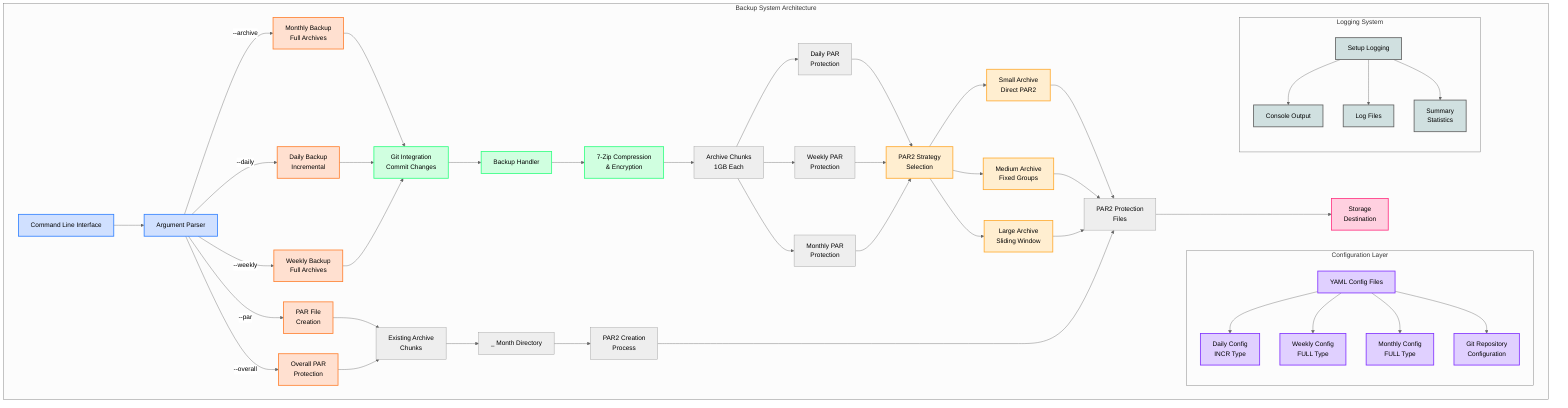 %%{init: {'theme': 'neutral'}}%%

flowchart TD
    subgraph "Backup System Architecture"
        CLI[Command Line Interface] --> Parser[Argument Parser]
        
        Parser -->|--archive| Monthly[Monthly Backup<br>Full Archives]
        Parser -->|--daily| Daily[Daily Backup<br>Incremental]
        Parser -->|--weekly| Weekly[Weekly Backup<br>Full Archives]
        Parser -->|--par| PAR[PAR File<br>Creation]
        Parser -->|--overall| OverallPAR[Overall PAR<br>Protection]
        
        subgraph "Configuration Layer"
            Config[YAML Config Files]
            Config --> DailyConfig[Daily Config<br>INCR Type]
            Config --> WeeklyConfig[Weekly Config<br>FULL Type]
            Config --> MonthlyConfig[Monthly Config<br>FULL Type]
            Config --> GitConfig[Git Repository<br>Configuration]
        end
        
        Monthly & Daily & Weekly --> GitIntegration[Git Integration<br>Commit Changes]
        
        GitIntegration --> BackupHandler[Backup Handler]
        BackupHandler --> SevenZip[7-Zip Compression<br>& Encryption]
        
        SevenZip --> Chunks[Archive Chunks<br>1GB Each]
        
        Chunks --> DailyPAR[Daily PAR<br>Protection]
        Chunks --> WeeklyPAR[Weekly PAR<br>Protection] 
        Chunks --> MonthlyPAR[Monthly PAR<br>Protection]
        
        DailyPAR & WeeklyPAR & MonthlyPAR --> PAR2Strategies[PAR2 Strategy<br>Selection]
        
        PAR2Strategies --> SmallArchive[Small Archive<br>Direct PAR2]
        PAR2Strategies --> MediumArchive[Medium Archive<br>Fixed Groups]
        PAR2Strategies --> LargeArchive[Large Archive<br>Sliding Window]
        
        SmallArchive & MediumArchive & LargeArchive --> PAR2Files[PAR2 Protection<br>Files]
        
        PAR & OverallPAR --> ExistingChunks[Existing Archive<br>Chunks]
        
        ExistingChunks --> MonthDir["_ Month" Directory]
        MonthDir --> PAR2Creation[PAR2 Creation<br>Process]
        PAR2Creation --> PAR2Files
        
        PAR2Files --> Storage[Storage<br>Destination]
        
        subgraph "Logging System"
            Logger[Setup Logging]
            Logger --> ConsoleLog[Console Output]
            Logger --> FileLog[Log Files]
            Logger --> Summary[Summary<br>Statistics]
        end
        
        style CLI fill:#d0e0ff,stroke:#3080ff,stroke-width:2px
        style Parser fill:#d0e0ff,stroke:#3080ff,stroke-width:2px
        style Monthly fill:#ffe0d0,stroke:#ff8030,stroke-width:2px
        style Daily fill:#ffe0d0,stroke:#ff8030,stroke-width:2px
        style Weekly fill:#ffe0d0,stroke:#ff8030,stroke-width:2px
        style PAR fill:#ffe0d0,stroke:#ff8030,stroke-width:2px
        style OverallPAR fill:#ffe0d0,stroke:#ff8030,stroke-width:2px
        
        style Config fill:#e0d0ff,stroke:#8030ff,stroke-width:2px
        style DailyConfig fill:#e0d0ff,stroke:#8030ff,stroke-width:2px
        style WeeklyConfig fill:#e0d0ff,stroke:#8030ff,stroke-width:2px
        style MonthlyConfig fill:#e0d0ff,stroke:#8030ff,stroke-width:2px
        style GitConfig fill:#e0d0ff,stroke:#8030ff,stroke-width:2px
        
        style GitIntegration fill:#d0ffe0,stroke:#30ff80,stroke-width:2px
        style BackupHandler fill:#d0ffe0,stroke:#30ff80,stroke-width:2px
        style SevenZip fill:#d0ffe0,stroke:#30ff80,stroke-width:2px
        
        style PAR2Strategies fill:#ffeed0,stroke:#ffaa30,stroke-width:2px
        style SmallArchive fill:#ffeed0,stroke:#ffaa30,stroke-width:2px
        style MediumArchive fill:#ffeed0,stroke:#ffaa30,stroke-width:2px
        style LargeArchive fill:#ffeed0,stroke:#ffaa30,stroke-width:2px
        
        style Logger fill:#d0e0e0,stroke:#606060,stroke-width:2px
        style ConsoleLog fill:#d0e0e0,stroke:#606060,stroke-width:2px
        style FileLog fill:#d0e0e0,stroke:#606060,stroke-width:2px
        style Summary fill:#d0e0e0,stroke:#606060,stroke-width:2px
        
        style Storage fill:#ffd0e0,stroke:#ff3080,stroke-width:2px
    end